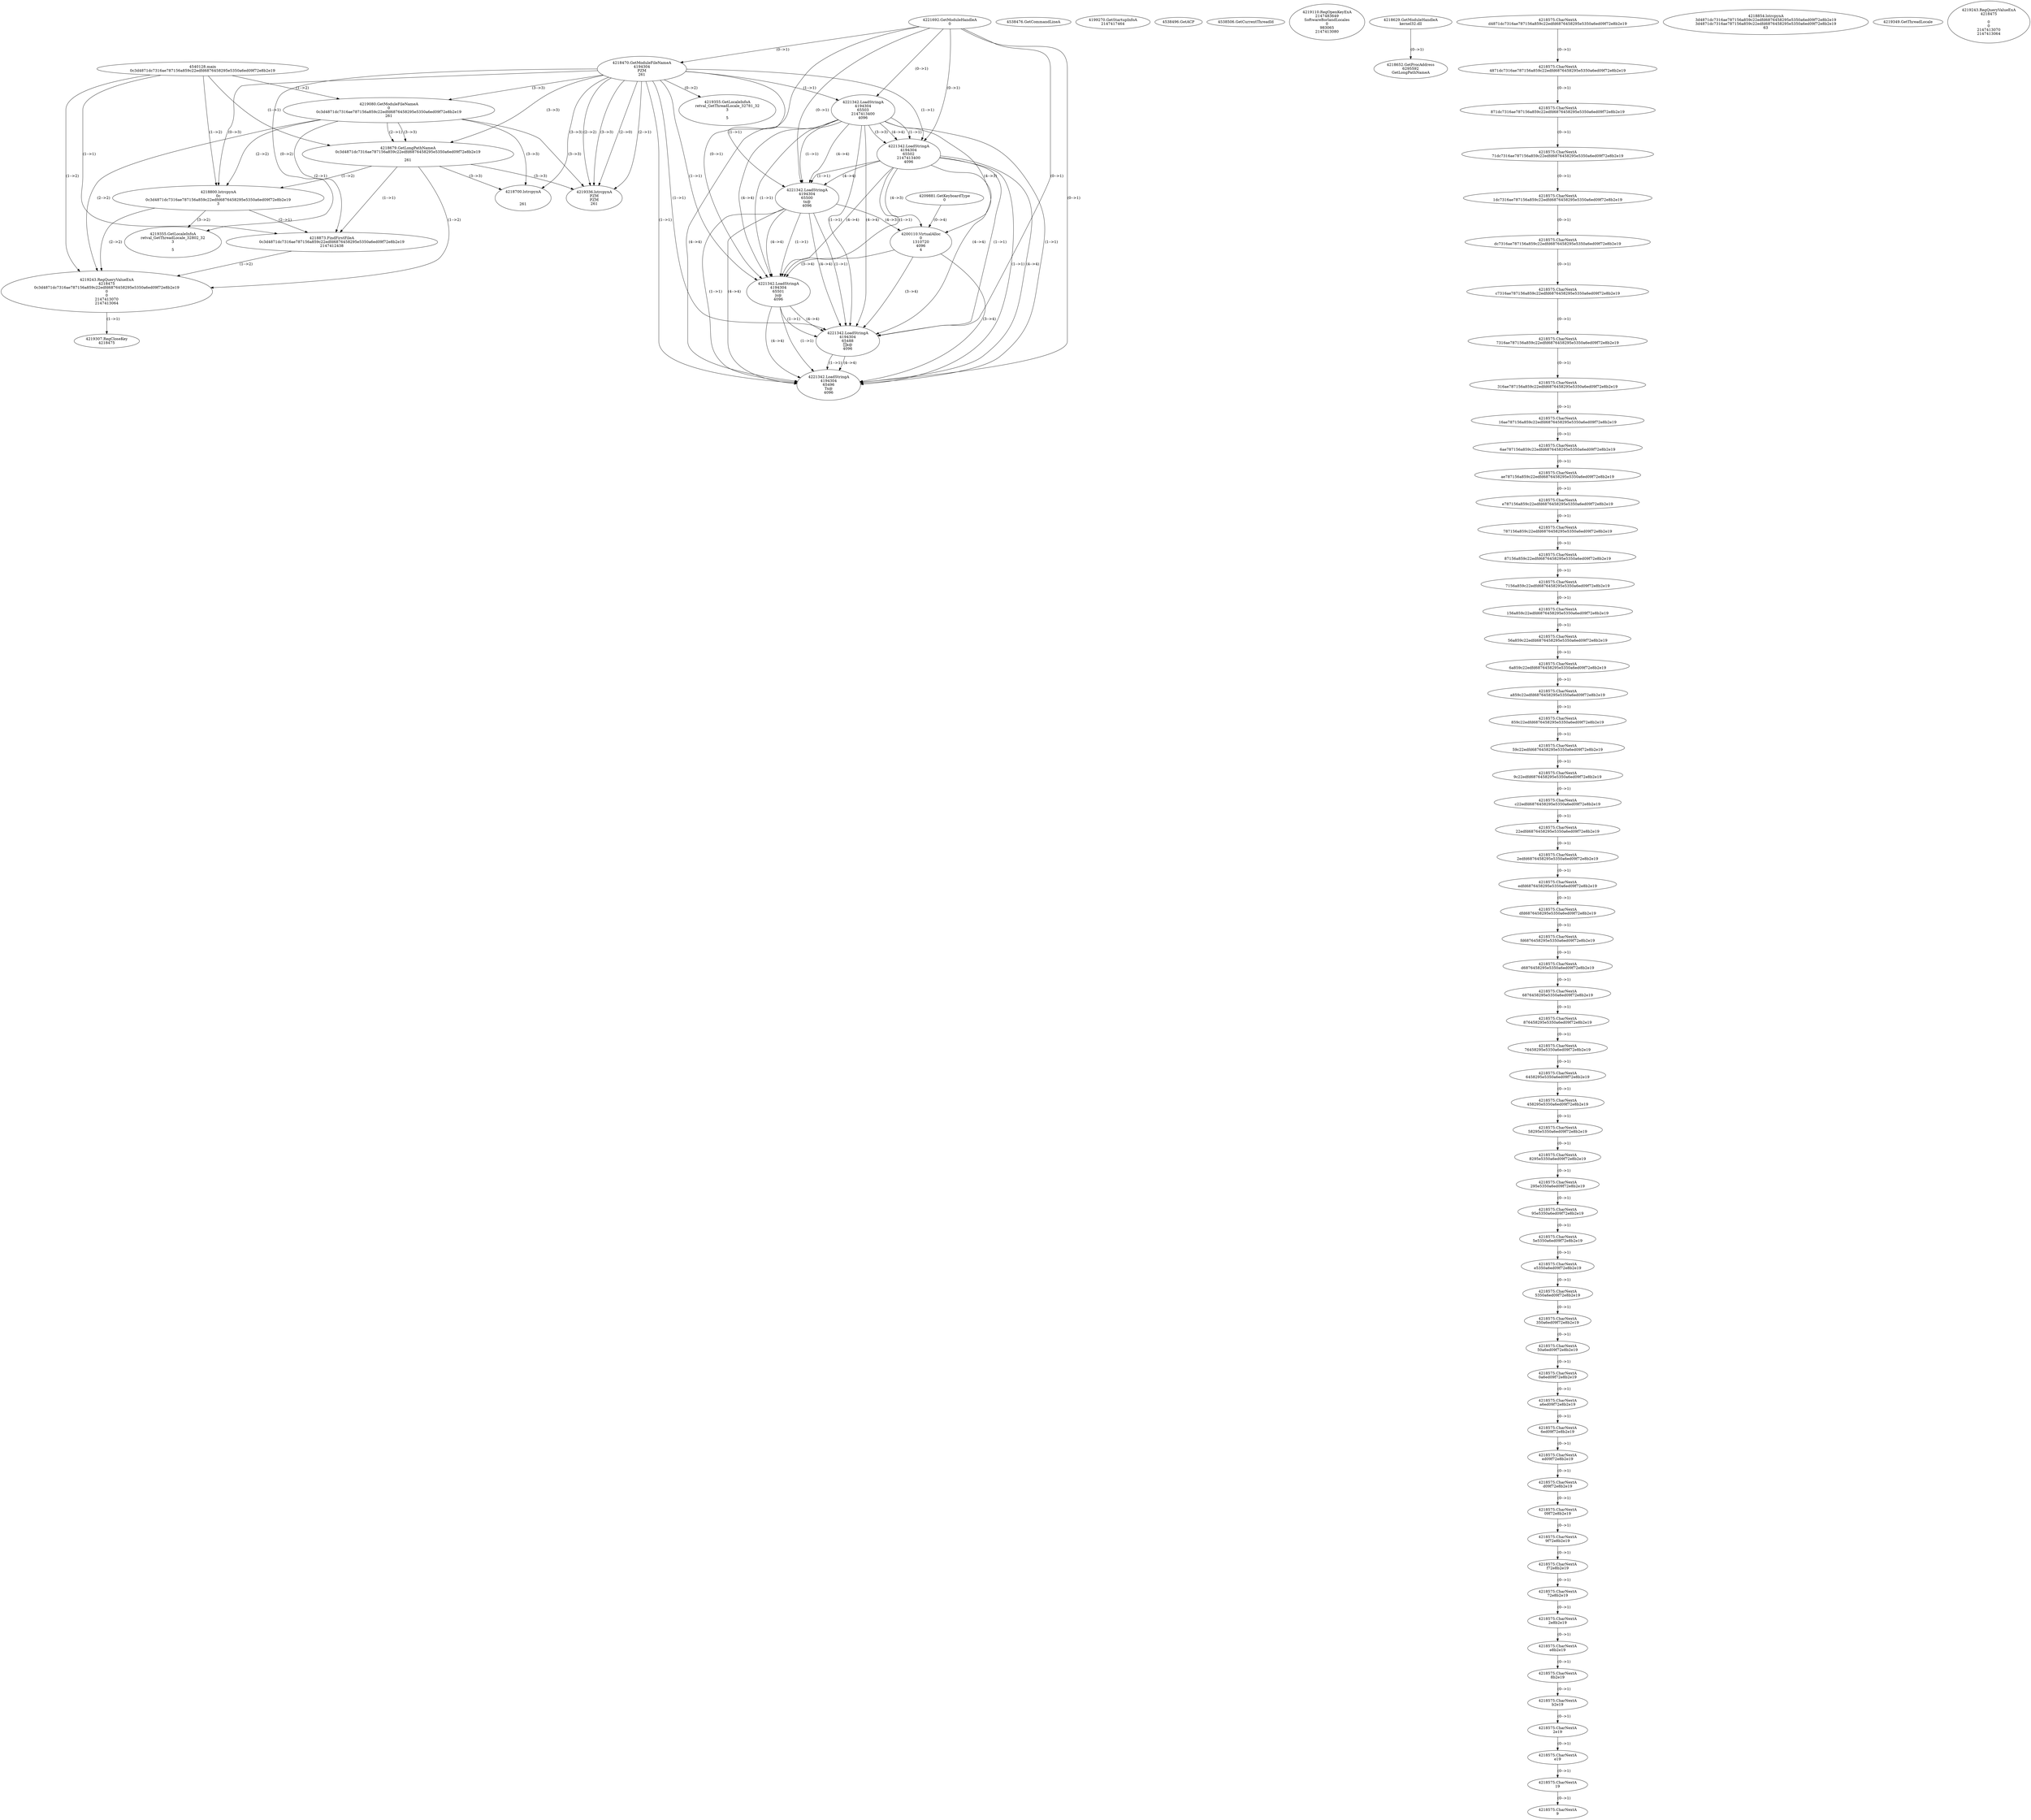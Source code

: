 // Global SCDG with merge call
digraph {
	0 [label="4540128.main
0c3d4871dc7316ae787156a859c22edfd6876458295e5350a6ed09f72e8b2e19"]
	1 [label="4221692.GetModuleHandleA
0"]
	2 [label="4209881.GetKeyboardType
0"]
	3 [label="4538476.GetCommandLineA
"]
	4 [label="4199270.GetStartupInfoA
2147417464"]
	5 [label="4538496.GetACP
"]
	6 [label="4538506.GetCurrentThreadId
"]
	7 [label="4218470.GetModuleFileNameA
4194304
PZM
261"]
	1 -> 7 [label="(0-->1)"]
	8 [label="4219080.GetModuleFileNameA
0
0c3d4871dc7316ae787156a859c22edfd6876458295e5350a6ed09f72e8b2e19
261"]
	0 -> 8 [label="(1-->2)"]
	7 -> 8 [label="(3-->3)"]
	9 [label="4219110.RegOpenKeyExA
2147483649
Software\Borland\Locales
0
983065
2147413080"]
	10 [label="4218629.GetModuleHandleA
kernel32.dll"]
	11 [label="4218652.GetProcAddress
6295592
GetLongPathNameA"]
	10 -> 11 [label="(0-->1)"]
	12 [label="4218679.GetLongPathNameA
0c3d4871dc7316ae787156a859c22edfd6876458295e5350a6ed09f72e8b2e19

261"]
	0 -> 12 [label="(1-->1)"]
	8 -> 12 [label="(2-->1)"]
	7 -> 12 [label="(3-->3)"]
	8 -> 12 [label="(3-->3)"]
	13 [label="4218800.lstrcpynA
0c
0c3d4871dc7316ae787156a859c22edfd6876458295e5350a6ed09f72e8b2e19
3"]
	0 -> 13 [label="(1-->2)"]
	8 -> 13 [label="(2-->2)"]
	12 -> 13 [label="(1-->2)"]
	7 -> 13 [label="(0-->3)"]
	14 [label="4218575.CharNextA
d4871dc7316ae787156a859c22edfd6876458295e5350a6ed09f72e8b2e19"]
	15 [label="4218575.CharNextA
4871dc7316ae787156a859c22edfd6876458295e5350a6ed09f72e8b2e19"]
	14 -> 15 [label="(0-->1)"]
	16 [label="4218575.CharNextA
871dc7316ae787156a859c22edfd6876458295e5350a6ed09f72e8b2e19"]
	15 -> 16 [label="(0-->1)"]
	17 [label="4218575.CharNextA
71dc7316ae787156a859c22edfd6876458295e5350a6ed09f72e8b2e19"]
	16 -> 17 [label="(0-->1)"]
	18 [label="4218575.CharNextA
1dc7316ae787156a859c22edfd6876458295e5350a6ed09f72e8b2e19"]
	17 -> 18 [label="(0-->1)"]
	19 [label="4218575.CharNextA
dc7316ae787156a859c22edfd6876458295e5350a6ed09f72e8b2e19"]
	18 -> 19 [label="(0-->1)"]
	20 [label="4218575.CharNextA
c7316ae787156a859c22edfd6876458295e5350a6ed09f72e8b2e19"]
	19 -> 20 [label="(0-->1)"]
	21 [label="4218575.CharNextA
7316ae787156a859c22edfd6876458295e5350a6ed09f72e8b2e19"]
	20 -> 21 [label="(0-->1)"]
	22 [label="4218575.CharNextA
316ae787156a859c22edfd6876458295e5350a6ed09f72e8b2e19"]
	21 -> 22 [label="(0-->1)"]
	23 [label="4218575.CharNextA
16ae787156a859c22edfd6876458295e5350a6ed09f72e8b2e19"]
	22 -> 23 [label="(0-->1)"]
	24 [label="4218575.CharNextA
6ae787156a859c22edfd6876458295e5350a6ed09f72e8b2e19"]
	23 -> 24 [label="(0-->1)"]
	25 [label="4218575.CharNextA
ae787156a859c22edfd6876458295e5350a6ed09f72e8b2e19"]
	24 -> 25 [label="(0-->1)"]
	26 [label="4218575.CharNextA
e787156a859c22edfd6876458295e5350a6ed09f72e8b2e19"]
	25 -> 26 [label="(0-->1)"]
	27 [label="4218575.CharNextA
787156a859c22edfd6876458295e5350a6ed09f72e8b2e19"]
	26 -> 27 [label="(0-->1)"]
	28 [label="4218575.CharNextA
87156a859c22edfd6876458295e5350a6ed09f72e8b2e19"]
	27 -> 28 [label="(0-->1)"]
	29 [label="4218575.CharNextA
7156a859c22edfd6876458295e5350a6ed09f72e8b2e19"]
	28 -> 29 [label="(0-->1)"]
	30 [label="4218575.CharNextA
156a859c22edfd6876458295e5350a6ed09f72e8b2e19"]
	29 -> 30 [label="(0-->1)"]
	31 [label="4218575.CharNextA
56a859c22edfd6876458295e5350a6ed09f72e8b2e19"]
	30 -> 31 [label="(0-->1)"]
	32 [label="4218575.CharNextA
6a859c22edfd6876458295e5350a6ed09f72e8b2e19"]
	31 -> 32 [label="(0-->1)"]
	33 [label="4218575.CharNextA
a859c22edfd6876458295e5350a6ed09f72e8b2e19"]
	32 -> 33 [label="(0-->1)"]
	34 [label="4218575.CharNextA
859c22edfd6876458295e5350a6ed09f72e8b2e19"]
	33 -> 34 [label="(0-->1)"]
	35 [label="4218575.CharNextA
59c22edfd6876458295e5350a6ed09f72e8b2e19"]
	34 -> 35 [label="(0-->1)"]
	36 [label="4218575.CharNextA
9c22edfd6876458295e5350a6ed09f72e8b2e19"]
	35 -> 36 [label="(0-->1)"]
	37 [label="4218575.CharNextA
c22edfd6876458295e5350a6ed09f72e8b2e19"]
	36 -> 37 [label="(0-->1)"]
	38 [label="4218575.CharNextA
22edfd6876458295e5350a6ed09f72e8b2e19"]
	37 -> 38 [label="(0-->1)"]
	39 [label="4218575.CharNextA
2edfd6876458295e5350a6ed09f72e8b2e19"]
	38 -> 39 [label="(0-->1)"]
	40 [label="4218575.CharNextA
edfd6876458295e5350a6ed09f72e8b2e19"]
	39 -> 40 [label="(0-->1)"]
	41 [label="4218575.CharNextA
dfd6876458295e5350a6ed09f72e8b2e19"]
	40 -> 41 [label="(0-->1)"]
	42 [label="4218575.CharNextA
fd6876458295e5350a6ed09f72e8b2e19"]
	41 -> 42 [label="(0-->1)"]
	43 [label="4218575.CharNextA
d6876458295e5350a6ed09f72e8b2e19"]
	42 -> 43 [label="(0-->1)"]
	44 [label="4218575.CharNextA
6876458295e5350a6ed09f72e8b2e19"]
	43 -> 44 [label="(0-->1)"]
	45 [label="4218575.CharNextA
876458295e5350a6ed09f72e8b2e19"]
	44 -> 45 [label="(0-->1)"]
	46 [label="4218575.CharNextA
76458295e5350a6ed09f72e8b2e19"]
	45 -> 46 [label="(0-->1)"]
	47 [label="4218575.CharNextA
6458295e5350a6ed09f72e8b2e19"]
	46 -> 47 [label="(0-->1)"]
	48 [label="4218575.CharNextA
458295e5350a6ed09f72e8b2e19"]
	47 -> 48 [label="(0-->1)"]
	49 [label="4218575.CharNextA
58295e5350a6ed09f72e8b2e19"]
	48 -> 49 [label="(0-->1)"]
	50 [label="4218575.CharNextA
8295e5350a6ed09f72e8b2e19"]
	49 -> 50 [label="(0-->1)"]
	51 [label="4218575.CharNextA
295e5350a6ed09f72e8b2e19"]
	50 -> 51 [label="(0-->1)"]
	52 [label="4218575.CharNextA
95e5350a6ed09f72e8b2e19"]
	51 -> 52 [label="(0-->1)"]
	53 [label="4218575.CharNextA
5e5350a6ed09f72e8b2e19"]
	52 -> 53 [label="(0-->1)"]
	54 [label="4218575.CharNextA
e5350a6ed09f72e8b2e19"]
	53 -> 54 [label="(0-->1)"]
	55 [label="4218575.CharNextA
5350a6ed09f72e8b2e19"]
	54 -> 55 [label="(0-->1)"]
	56 [label="4218575.CharNextA
350a6ed09f72e8b2e19"]
	55 -> 56 [label="(0-->1)"]
	57 [label="4218575.CharNextA
50a6ed09f72e8b2e19"]
	56 -> 57 [label="(0-->1)"]
	58 [label="4218575.CharNextA
0a6ed09f72e8b2e19"]
	57 -> 58 [label="(0-->1)"]
	59 [label="4218575.CharNextA
a6ed09f72e8b2e19"]
	58 -> 59 [label="(0-->1)"]
	60 [label="4218575.CharNextA
6ed09f72e8b2e19"]
	59 -> 60 [label="(0-->1)"]
	61 [label="4218575.CharNextA
ed09f72e8b2e19"]
	60 -> 61 [label="(0-->1)"]
	62 [label="4218575.CharNextA
d09f72e8b2e19"]
	61 -> 62 [label="(0-->1)"]
	63 [label="4218575.CharNextA
09f72e8b2e19"]
	62 -> 63 [label="(0-->1)"]
	64 [label="4218575.CharNextA
9f72e8b2e19"]
	63 -> 64 [label="(0-->1)"]
	65 [label="4218575.CharNextA
f72e8b2e19"]
	64 -> 65 [label="(0-->1)"]
	66 [label="4218575.CharNextA
72e8b2e19"]
	65 -> 66 [label="(0-->1)"]
	67 [label="4218575.CharNextA
2e8b2e19"]
	66 -> 67 [label="(0-->1)"]
	68 [label="4218575.CharNextA
e8b2e19"]
	67 -> 68 [label="(0-->1)"]
	69 [label="4218575.CharNextA
8b2e19"]
	68 -> 69 [label="(0-->1)"]
	70 [label="4218575.CharNextA
b2e19"]
	69 -> 70 [label="(0-->1)"]
	71 [label="4218575.CharNextA
2e19"]
	70 -> 71 [label="(0-->1)"]
	72 [label="4218575.CharNextA
e19"]
	71 -> 72 [label="(0-->1)"]
	73 [label="4218575.CharNextA
19"]
	72 -> 73 [label="(0-->1)"]
	74 [label="4218575.CharNextA
9"]
	73 -> 74 [label="(0-->1)"]
	75 [label="4218854.lstrcpynA
3d4871dc7316ae787156a859c22edfd6876458295e5350a6ed09f72e8b2e19
3d4871dc7316ae787156a859c22edfd6876458295e5350a6ed09f72e8b2e19
63"]
	76 [label="4218873.FindFirstFileA
0c3d4871dc7316ae787156a859c22edfd6876458295e5350a6ed09f72e8b2e19
2147412438"]
	0 -> 76 [label="(1-->1)"]
	8 -> 76 [label="(2-->1)"]
	12 -> 76 [label="(1-->1)"]
	13 -> 76 [label="(2-->1)"]
	77 [label="4219243.RegQueryValueExA
4218475
0c3d4871dc7316ae787156a859c22edfd6876458295e5350a6ed09f72e8b2e19
0
0
2147413070
2147413064"]
	0 -> 77 [label="(1-->2)"]
	8 -> 77 [label="(2-->2)"]
	12 -> 77 [label="(1-->2)"]
	13 -> 77 [label="(2-->2)"]
	76 -> 77 [label="(1-->2)"]
	78 [label="4219307.RegCloseKey
4218475"]
	77 -> 78 [label="(1-->1)"]
	79 [label="4219336.lstrcpynA
PZM
PZM
261"]
	7 -> 79 [label="(2-->1)"]
	7 -> 79 [label="(2-->2)"]
	7 -> 79 [label="(3-->3)"]
	8 -> 79 [label="(3-->3)"]
	12 -> 79 [label="(3-->3)"]
	7 -> 79 [label="(2-->0)"]
	80 [label="4219349.GetThreadLocale
"]
	81 [label="4219355.GetLocaleInfoA
retval_GetThreadLocale_32802_32
3

5"]
	7 -> 81 [label="(0-->2)"]
	13 -> 81 [label="(3-->2)"]
	82 [label="4221342.LoadStringA
4194304
65503
2147413400
4096"]
	1 -> 82 [label="(0-->1)"]
	7 -> 82 [label="(1-->1)"]
	83 [label="4221342.LoadStringA
4194304
65502
2147413400
4096"]
	1 -> 83 [label="(0-->1)"]
	7 -> 83 [label="(1-->1)"]
	82 -> 83 [label="(1-->1)"]
	82 -> 83 [label="(3-->3)"]
	82 -> 83 [label="(4-->4)"]
	84 [label="4221342.LoadStringA
4194304
65500
tx@
4096"]
	1 -> 84 [label="(0-->1)"]
	7 -> 84 [label="(1-->1)"]
	82 -> 84 [label="(1-->1)"]
	83 -> 84 [label="(1-->1)"]
	82 -> 84 [label="(4-->4)"]
	83 -> 84 [label="(4-->4)"]
	85 [label="4200110.VirtualAlloc
0
1310720
4096
4"]
	82 -> 85 [label="(4-->3)"]
	83 -> 85 [label="(4-->3)"]
	84 -> 85 [label="(4-->3)"]
	2 -> 85 [label="(0-->4)"]
	86 [label="4221342.LoadStringA
4194304
65501
|x@
4096"]
	1 -> 86 [label="(0-->1)"]
	7 -> 86 [label="(1-->1)"]
	82 -> 86 [label="(1-->1)"]
	83 -> 86 [label="(1-->1)"]
	84 -> 86 [label="(1-->1)"]
	82 -> 86 [label="(4-->4)"]
	83 -> 86 [label="(4-->4)"]
	84 -> 86 [label="(4-->4)"]
	85 -> 86 [label="(3-->4)"]
	87 [label="4221342.LoadStringA
4194304
65488
x@
4096"]
	1 -> 87 [label="(0-->1)"]
	7 -> 87 [label="(1-->1)"]
	82 -> 87 [label="(1-->1)"]
	83 -> 87 [label="(1-->1)"]
	84 -> 87 [label="(1-->1)"]
	86 -> 87 [label="(1-->1)"]
	82 -> 87 [label="(4-->4)"]
	83 -> 87 [label="(4-->4)"]
	84 -> 87 [label="(4-->4)"]
	85 -> 87 [label="(3-->4)"]
	86 -> 87 [label="(4-->4)"]
	88 [label="4221342.LoadStringA
4194304
65496
Tx@
4096"]
	1 -> 88 [label="(0-->1)"]
	7 -> 88 [label="(1-->1)"]
	82 -> 88 [label="(1-->1)"]
	83 -> 88 [label="(1-->1)"]
	84 -> 88 [label="(1-->1)"]
	86 -> 88 [label="(1-->1)"]
	87 -> 88 [label="(1-->1)"]
	82 -> 88 [label="(4-->4)"]
	83 -> 88 [label="(4-->4)"]
	84 -> 88 [label="(4-->4)"]
	85 -> 88 [label="(3-->4)"]
	86 -> 88 [label="(4-->4)"]
	87 -> 88 [label="(4-->4)"]
	89 [label="4218700.lstrcpynA


261"]
	7 -> 89 [label="(3-->3)"]
	8 -> 89 [label="(3-->3)"]
	12 -> 89 [label="(3-->3)"]
	90 [label="4219243.RegQueryValueExA
4218475

0
0
2147413070
2147413064"]
	91 [label="4219355.GetLocaleInfoA
retval_GetThreadLocale_32781_32
3

5"]
	7 -> 91 [label="(0-->2)"]
}

